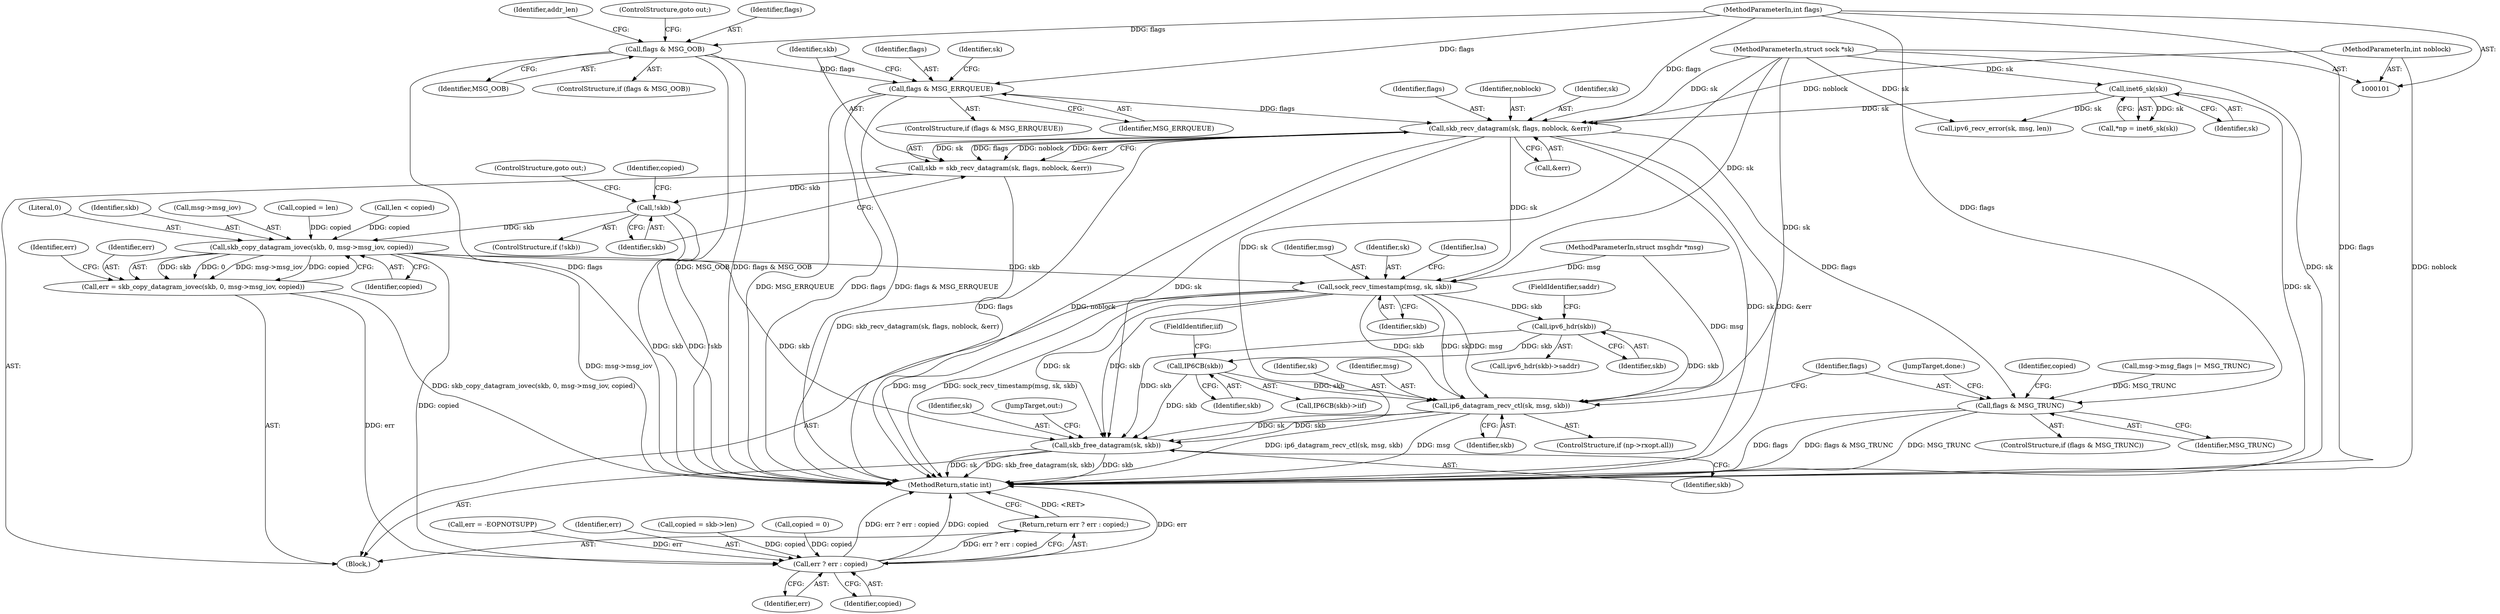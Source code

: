 digraph "0_linux_b860d3cc62877fad02863e2a08efff69a19382d2@API" {
"1000157" [label="(Call,skb_recv_datagram(sk, flags, noblock, &err))"];
"1000113" [label="(Call,inet6_sk(sk))"];
"1000103" [label="(MethodParameterIn,struct sock *sk)"];
"1000147" [label="(Call,flags & MSG_ERRQUEUE)"];
"1000134" [label="(Call,flags & MSG_OOB)"];
"1000107" [label="(MethodParameterIn,int flags)"];
"1000106" [label="(MethodParameterIn,int noblock)"];
"1000155" [label="(Call,skb = skb_recv_datagram(sk, flags, noblock, &err))"];
"1000164" [label="(Call,!skb)"];
"1000187" [label="(Call,skb_copy_datagram_iovec(skb, 0, msg->msg_iov, copied))"];
"1000185" [label="(Call,err = skb_copy_datagram_iovec(skb, 0, msg->msg_iov, copied))"];
"1000278" [label="(Call,err ? err : copied)"];
"1000277" [label="(Return,return err ? err : copied;)"];
"1000197" [label="(Call,sock_recv_timestamp(msg, sk, skb))"];
"1000219" [label="(Call,ipv6_hdr(skb))"];
"1000250" [label="(Call,IP6CB(skb))"];
"1000259" [label="(Call,ip6_datagram_recv_ctl(sk, msg, skb))"];
"1000273" [label="(Call,skb_free_datagram(sk, skb))"];
"1000264" [label="(Call,flags & MSG_TRUNC)"];
"1000185" [label="(Call,err = skb_copy_datagram_iovec(skb, 0, msg->msg_iov, copied))"];
"1000160" [label="(Identifier,noblock)"];
"1000166" [label="(ControlStructure,goto out;)"];
"1000135" [label="(Identifier,flags)"];
"1000251" [label="(Identifier,skb)"];
"1000157" [label="(Call,skb_recv_datagram(sk, flags, noblock, &err))"];
"1000219" [label="(Call,ipv6_hdr(skb))"];
"1000268" [label="(Identifier,copied)"];
"1000198" [label="(Identifier,msg)"];
"1000263" [label="(ControlStructure,if (flags & MSG_TRUNC))"];
"1000104" [label="(MethodParameterIn,struct msghdr *msg)"];
"1000274" [label="(Identifier,sk)"];
"1000103" [label="(MethodParameterIn,struct sock *sk)"];
"1000197" [label="(Call,sock_recv_timestamp(msg, sk, skb))"];
"1000273" [label="(Call,skb_free_datagram(sk, skb))"];
"1000128" [label="(Call,err = -EOPNOTSUPP)"];
"1000158" [label="(Identifier,sk)"];
"1000146" [label="(ControlStructure,if (flags & MSG_ERRQUEUE))"];
"1000111" [label="(Call,*np = inet6_sk(sk))"];
"1000156" [label="(Identifier,skb)"];
"1000163" [label="(ControlStructure,if (!skb))"];
"1000249" [label="(Call,IP6CB(skb)->iif)"];
"1000187" [label="(Call,skb_copy_datagram_iovec(skb, 0, msg->msg_iov, copied))"];
"1000161" [label="(Call,&err)"];
"1000261" [label="(Identifier,msg)"];
"1000265" [label="(Identifier,flags)"];
"1000250" [label="(Call,IP6CB(skb))"];
"1000155" [label="(Call,skb = skb_recv_datagram(sk, flags, noblock, &err))"];
"1000279" [label="(Identifier,err)"];
"1000280" [label="(Identifier,err)"];
"1000177" [label="(Call,msg->msg_flags |= MSG_TRUNC)"];
"1000277" [label="(Return,return err ? err : copied;)"];
"1000199" [label="(Identifier,sk)"];
"1000266" [label="(Identifier,MSG_TRUNC)"];
"1000189" [label="(Literal,0)"];
"1000148" [label="(Identifier,flags)"];
"1000136" [label="(Identifier,MSG_OOB)"];
"1000107" [label="(MethodParameterIn,int flags)"];
"1000109" [label="(Block,)"];
"1000165" [label="(Identifier,skb)"];
"1000168" [label="(Identifier,copied)"];
"1000275" [label="(Identifier,skb)"];
"1000188" [label="(Identifier,skb)"];
"1000281" [label="(Identifier,copied)"];
"1000200" [label="(Identifier,skb)"];
"1000264" [label="(Call,flags & MSG_TRUNC)"];
"1000134" [label="(Call,flags & MSG_OOB)"];
"1000159" [label="(Identifier,flags)"];
"1000262" [label="(Identifier,skb)"];
"1000282" [label="(MethodReturn,static int)"];
"1000149" [label="(Identifier,MSG_ERRQUEUE)"];
"1000133" [label="(ControlStructure,if (flags & MSG_OOB))"];
"1000278" [label="(Call,err ? err : copied)"];
"1000164" [label="(Call,!skb)"];
"1000260" [label="(Identifier,sk)"];
"1000190" [label="(Call,msg->msg_iov)"];
"1000182" [label="(Call,copied = len)"];
"1000113" [label="(Call,inet6_sk(sk))"];
"1000195" [label="(Identifier,err)"];
"1000173" [label="(Call,len < copied)"];
"1000186" [label="(Identifier,err)"];
"1000114" [label="(Identifier,sk)"];
"1000220" [label="(Identifier,skb)"];
"1000147" [label="(Call,flags & MSG_ERRQUEUE)"];
"1000151" [label="(Call,ipv6_recv_error(sk, msg, len))"];
"1000218" [label="(Call,ipv6_hdr(skb)->saddr)"];
"1000259" [label="(Call,ip6_datagram_recv_ctl(sk, msg, skb))"];
"1000193" [label="(Identifier,copied)"];
"1000152" [label="(Identifier,sk)"];
"1000139" [label="(Identifier,addr_len)"];
"1000221" [label="(FieldIdentifier,saddr)"];
"1000252" [label="(FieldIdentifier,iif)"];
"1000253" [label="(ControlStructure,if (np->rxopt.all))"];
"1000106" [label="(MethodParameterIn,int noblock)"];
"1000276" [label="(JumpTarget,out:)"];
"1000267" [label="(Call,copied = skb->len)"];
"1000272" [label="(JumpTarget,done:)"];
"1000137" [label="(ControlStructure,goto out;)"];
"1000124" [label="(Call,copied = 0)"];
"1000202" [label="(Identifier,lsa)"];
"1000157" -> "1000155"  [label="AST: "];
"1000157" -> "1000161"  [label="CFG: "];
"1000158" -> "1000157"  [label="AST: "];
"1000159" -> "1000157"  [label="AST: "];
"1000160" -> "1000157"  [label="AST: "];
"1000161" -> "1000157"  [label="AST: "];
"1000155" -> "1000157"  [label="CFG: "];
"1000157" -> "1000282"  [label="DDG: flags"];
"1000157" -> "1000282"  [label="DDG: noblock"];
"1000157" -> "1000282"  [label="DDG: sk"];
"1000157" -> "1000282"  [label="DDG: &err"];
"1000157" -> "1000155"  [label="DDG: sk"];
"1000157" -> "1000155"  [label="DDG: flags"];
"1000157" -> "1000155"  [label="DDG: noblock"];
"1000157" -> "1000155"  [label="DDG: &err"];
"1000113" -> "1000157"  [label="DDG: sk"];
"1000103" -> "1000157"  [label="DDG: sk"];
"1000147" -> "1000157"  [label="DDG: flags"];
"1000107" -> "1000157"  [label="DDG: flags"];
"1000106" -> "1000157"  [label="DDG: noblock"];
"1000157" -> "1000197"  [label="DDG: sk"];
"1000157" -> "1000264"  [label="DDG: flags"];
"1000157" -> "1000273"  [label="DDG: sk"];
"1000113" -> "1000111"  [label="AST: "];
"1000113" -> "1000114"  [label="CFG: "];
"1000114" -> "1000113"  [label="AST: "];
"1000111" -> "1000113"  [label="CFG: "];
"1000113" -> "1000282"  [label="DDG: sk"];
"1000113" -> "1000111"  [label="DDG: sk"];
"1000103" -> "1000113"  [label="DDG: sk"];
"1000113" -> "1000151"  [label="DDG: sk"];
"1000103" -> "1000101"  [label="AST: "];
"1000103" -> "1000282"  [label="DDG: sk"];
"1000103" -> "1000151"  [label="DDG: sk"];
"1000103" -> "1000197"  [label="DDG: sk"];
"1000103" -> "1000259"  [label="DDG: sk"];
"1000103" -> "1000273"  [label="DDG: sk"];
"1000147" -> "1000146"  [label="AST: "];
"1000147" -> "1000149"  [label="CFG: "];
"1000148" -> "1000147"  [label="AST: "];
"1000149" -> "1000147"  [label="AST: "];
"1000152" -> "1000147"  [label="CFG: "];
"1000156" -> "1000147"  [label="CFG: "];
"1000147" -> "1000282"  [label="DDG: MSG_ERRQUEUE"];
"1000147" -> "1000282"  [label="DDG: flags"];
"1000147" -> "1000282"  [label="DDG: flags & MSG_ERRQUEUE"];
"1000134" -> "1000147"  [label="DDG: flags"];
"1000107" -> "1000147"  [label="DDG: flags"];
"1000134" -> "1000133"  [label="AST: "];
"1000134" -> "1000136"  [label="CFG: "];
"1000135" -> "1000134"  [label="AST: "];
"1000136" -> "1000134"  [label="AST: "];
"1000137" -> "1000134"  [label="CFG: "];
"1000139" -> "1000134"  [label="CFG: "];
"1000134" -> "1000282"  [label="DDG: flags & MSG_OOB"];
"1000134" -> "1000282"  [label="DDG: flags"];
"1000134" -> "1000282"  [label="DDG: MSG_OOB"];
"1000107" -> "1000134"  [label="DDG: flags"];
"1000107" -> "1000101"  [label="AST: "];
"1000107" -> "1000282"  [label="DDG: flags"];
"1000107" -> "1000264"  [label="DDG: flags"];
"1000106" -> "1000101"  [label="AST: "];
"1000106" -> "1000282"  [label="DDG: noblock"];
"1000155" -> "1000109"  [label="AST: "];
"1000156" -> "1000155"  [label="AST: "];
"1000165" -> "1000155"  [label="CFG: "];
"1000155" -> "1000282"  [label="DDG: skb_recv_datagram(sk, flags, noblock, &err)"];
"1000155" -> "1000164"  [label="DDG: skb"];
"1000164" -> "1000163"  [label="AST: "];
"1000164" -> "1000165"  [label="CFG: "];
"1000165" -> "1000164"  [label="AST: "];
"1000166" -> "1000164"  [label="CFG: "];
"1000168" -> "1000164"  [label="CFG: "];
"1000164" -> "1000282"  [label="DDG: !skb"];
"1000164" -> "1000282"  [label="DDG: skb"];
"1000164" -> "1000187"  [label="DDG: skb"];
"1000187" -> "1000185"  [label="AST: "];
"1000187" -> "1000193"  [label="CFG: "];
"1000188" -> "1000187"  [label="AST: "];
"1000189" -> "1000187"  [label="AST: "];
"1000190" -> "1000187"  [label="AST: "];
"1000193" -> "1000187"  [label="AST: "];
"1000185" -> "1000187"  [label="CFG: "];
"1000187" -> "1000282"  [label="DDG: msg->msg_iov"];
"1000187" -> "1000185"  [label="DDG: skb"];
"1000187" -> "1000185"  [label="DDG: 0"];
"1000187" -> "1000185"  [label="DDG: msg->msg_iov"];
"1000187" -> "1000185"  [label="DDG: copied"];
"1000182" -> "1000187"  [label="DDG: copied"];
"1000173" -> "1000187"  [label="DDG: copied"];
"1000187" -> "1000197"  [label="DDG: skb"];
"1000187" -> "1000273"  [label="DDG: skb"];
"1000187" -> "1000278"  [label="DDG: copied"];
"1000185" -> "1000109"  [label="AST: "];
"1000186" -> "1000185"  [label="AST: "];
"1000195" -> "1000185"  [label="CFG: "];
"1000185" -> "1000282"  [label="DDG: skb_copy_datagram_iovec(skb, 0, msg->msg_iov, copied)"];
"1000185" -> "1000278"  [label="DDG: err"];
"1000278" -> "1000277"  [label="AST: "];
"1000278" -> "1000280"  [label="CFG: "];
"1000278" -> "1000281"  [label="CFG: "];
"1000279" -> "1000278"  [label="AST: "];
"1000280" -> "1000278"  [label="AST: "];
"1000281" -> "1000278"  [label="AST: "];
"1000277" -> "1000278"  [label="CFG: "];
"1000278" -> "1000282"  [label="DDG: err"];
"1000278" -> "1000282"  [label="DDG: err ? err : copied"];
"1000278" -> "1000282"  [label="DDG: copied"];
"1000278" -> "1000277"  [label="DDG: err ? err : copied"];
"1000128" -> "1000278"  [label="DDG: err"];
"1000124" -> "1000278"  [label="DDG: copied"];
"1000267" -> "1000278"  [label="DDG: copied"];
"1000277" -> "1000109"  [label="AST: "];
"1000282" -> "1000277"  [label="CFG: "];
"1000277" -> "1000282"  [label="DDG: <RET>"];
"1000197" -> "1000109"  [label="AST: "];
"1000197" -> "1000200"  [label="CFG: "];
"1000198" -> "1000197"  [label="AST: "];
"1000199" -> "1000197"  [label="AST: "];
"1000200" -> "1000197"  [label="AST: "];
"1000202" -> "1000197"  [label="CFG: "];
"1000197" -> "1000282"  [label="DDG: sock_recv_timestamp(msg, sk, skb)"];
"1000197" -> "1000282"  [label="DDG: msg"];
"1000104" -> "1000197"  [label="DDG: msg"];
"1000197" -> "1000219"  [label="DDG: skb"];
"1000197" -> "1000259"  [label="DDG: sk"];
"1000197" -> "1000259"  [label="DDG: msg"];
"1000197" -> "1000259"  [label="DDG: skb"];
"1000197" -> "1000273"  [label="DDG: sk"];
"1000197" -> "1000273"  [label="DDG: skb"];
"1000219" -> "1000218"  [label="AST: "];
"1000219" -> "1000220"  [label="CFG: "];
"1000220" -> "1000219"  [label="AST: "];
"1000221" -> "1000219"  [label="CFG: "];
"1000219" -> "1000250"  [label="DDG: skb"];
"1000219" -> "1000259"  [label="DDG: skb"];
"1000219" -> "1000273"  [label="DDG: skb"];
"1000250" -> "1000249"  [label="AST: "];
"1000250" -> "1000251"  [label="CFG: "];
"1000251" -> "1000250"  [label="AST: "];
"1000252" -> "1000250"  [label="CFG: "];
"1000250" -> "1000259"  [label="DDG: skb"];
"1000250" -> "1000273"  [label="DDG: skb"];
"1000259" -> "1000253"  [label="AST: "];
"1000259" -> "1000262"  [label="CFG: "];
"1000260" -> "1000259"  [label="AST: "];
"1000261" -> "1000259"  [label="AST: "];
"1000262" -> "1000259"  [label="AST: "];
"1000265" -> "1000259"  [label="CFG: "];
"1000259" -> "1000282"  [label="DDG: ip6_datagram_recv_ctl(sk, msg, skb)"];
"1000259" -> "1000282"  [label="DDG: msg"];
"1000104" -> "1000259"  [label="DDG: msg"];
"1000259" -> "1000273"  [label="DDG: sk"];
"1000259" -> "1000273"  [label="DDG: skb"];
"1000273" -> "1000109"  [label="AST: "];
"1000273" -> "1000275"  [label="CFG: "];
"1000274" -> "1000273"  [label="AST: "];
"1000275" -> "1000273"  [label="AST: "];
"1000276" -> "1000273"  [label="CFG: "];
"1000273" -> "1000282"  [label="DDG: skb"];
"1000273" -> "1000282"  [label="DDG: sk"];
"1000273" -> "1000282"  [label="DDG: skb_free_datagram(sk, skb)"];
"1000264" -> "1000263"  [label="AST: "];
"1000264" -> "1000266"  [label="CFG: "];
"1000265" -> "1000264"  [label="AST: "];
"1000266" -> "1000264"  [label="AST: "];
"1000268" -> "1000264"  [label="CFG: "];
"1000272" -> "1000264"  [label="CFG: "];
"1000264" -> "1000282"  [label="DDG: flags"];
"1000264" -> "1000282"  [label="DDG: flags & MSG_TRUNC"];
"1000264" -> "1000282"  [label="DDG: MSG_TRUNC"];
"1000177" -> "1000264"  [label="DDG: MSG_TRUNC"];
}
